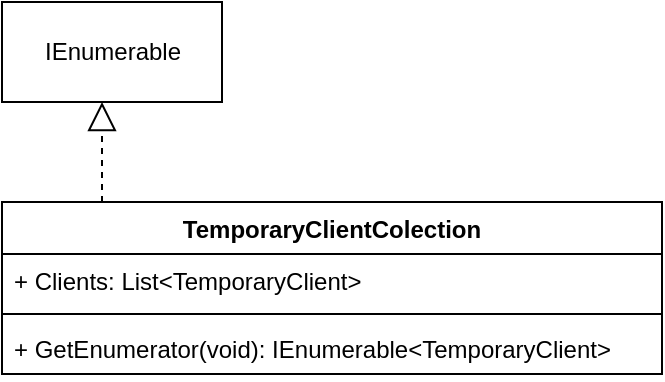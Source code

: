 <mxfile version="13.10.0" type="github">
  <diagram id="wdwtkCzy-DPb-IlNECj3" name="Page-1">
    <mxGraphModel dx="1422" dy="794" grid="1" gridSize="10" guides="1" tooltips="1" connect="1" arrows="1" fold="1" page="1" pageScale="1" pageWidth="827" pageHeight="1169" math="0" shadow="0">
      <root>
        <mxCell id="0" />
        <mxCell id="1" parent="0" />
        <mxCell id="1EkrsKHmtf0fBH2DuxTE-1" value="TemporaryClientColection" style="swimlane;fontStyle=1;align=center;verticalAlign=top;childLayout=stackLayout;horizontal=1;startSize=26;horizontalStack=0;resizeParent=1;resizeParentMax=0;resizeLast=0;collapsible=1;marginBottom=0;" parent="1" vertex="1">
          <mxGeometry x="40" y="120" width="330" height="86" as="geometry" />
        </mxCell>
        <mxCell id="1EkrsKHmtf0fBH2DuxTE-2" value="+ Clients: List&lt;TemporaryClient&gt;" style="text;strokeColor=none;fillColor=none;align=left;verticalAlign=top;spacingLeft=4;spacingRight=4;overflow=hidden;rotatable=0;points=[[0,0.5],[1,0.5]];portConstraint=eastwest;" parent="1EkrsKHmtf0fBH2DuxTE-1" vertex="1">
          <mxGeometry y="26" width="330" height="26" as="geometry" />
        </mxCell>
        <mxCell id="1EkrsKHmtf0fBH2DuxTE-3" value="" style="line;strokeWidth=1;fillColor=none;align=left;verticalAlign=middle;spacingTop=-1;spacingLeft=3;spacingRight=3;rotatable=0;labelPosition=right;points=[];portConstraint=eastwest;" parent="1EkrsKHmtf0fBH2DuxTE-1" vertex="1">
          <mxGeometry y="52" width="330" height="8" as="geometry" />
        </mxCell>
        <mxCell id="1EkrsKHmtf0fBH2DuxTE-4" value="+ GetEnumerator(void): IEnumerable&lt;TemporaryClient&gt;&#xa;" style="text;strokeColor=none;fillColor=none;align=left;verticalAlign=top;spacingLeft=4;spacingRight=4;overflow=hidden;rotatable=0;points=[[0,0.5],[1,0.5]];portConstraint=eastwest;" parent="1EkrsKHmtf0fBH2DuxTE-1" vertex="1">
          <mxGeometry y="60" width="330" height="26" as="geometry" />
        </mxCell>
        <mxCell id="1EkrsKHmtf0fBH2DuxTE-5" value="IEnumerable" style="html=1;" parent="1" vertex="1">
          <mxGeometry x="40" y="20" width="110" height="50" as="geometry" />
        </mxCell>
        <mxCell id="1EkrsKHmtf0fBH2DuxTE-7" value="" style="endArrow=block;dashed=1;endFill=0;endSize=12;html=1;rounded=1;" parent="1" edge="1">
          <mxGeometry width="160" relative="1" as="geometry">
            <mxPoint x="90" y="120" as="sourcePoint" />
            <mxPoint x="90" y="70" as="targetPoint" />
          </mxGeometry>
        </mxCell>
      </root>
    </mxGraphModel>
  </diagram>
</mxfile>
